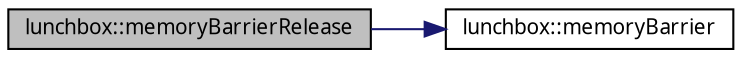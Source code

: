 digraph "lunchbox::memoryBarrierRelease"
{
  edge [fontname="Sans",fontsize="10",labelfontname="Sans",labelfontsize="10"];
  node [fontname="Sans",fontsize="10",shape=record];
  rankdir="LR";
  Node1 [label="lunchbox::memoryBarrierRelease",height=0.2,width=0.4,color="black", fillcolor="grey75", style="filled" fontcolor="black"];
  Node1 -> Node2 [color="midnightblue",fontsize="10",style="solid",fontname="Sans"];
  Node2 [label="lunchbox::memoryBarrier",height=0.2,width=0.4,color="black", fillcolor="white", style="filled",URL="$namespacelunchbox.html#aa8dcc0970325a4fd73b2d5decc7e06a8",tooltip="Perform a full memory barrier. "];
}
